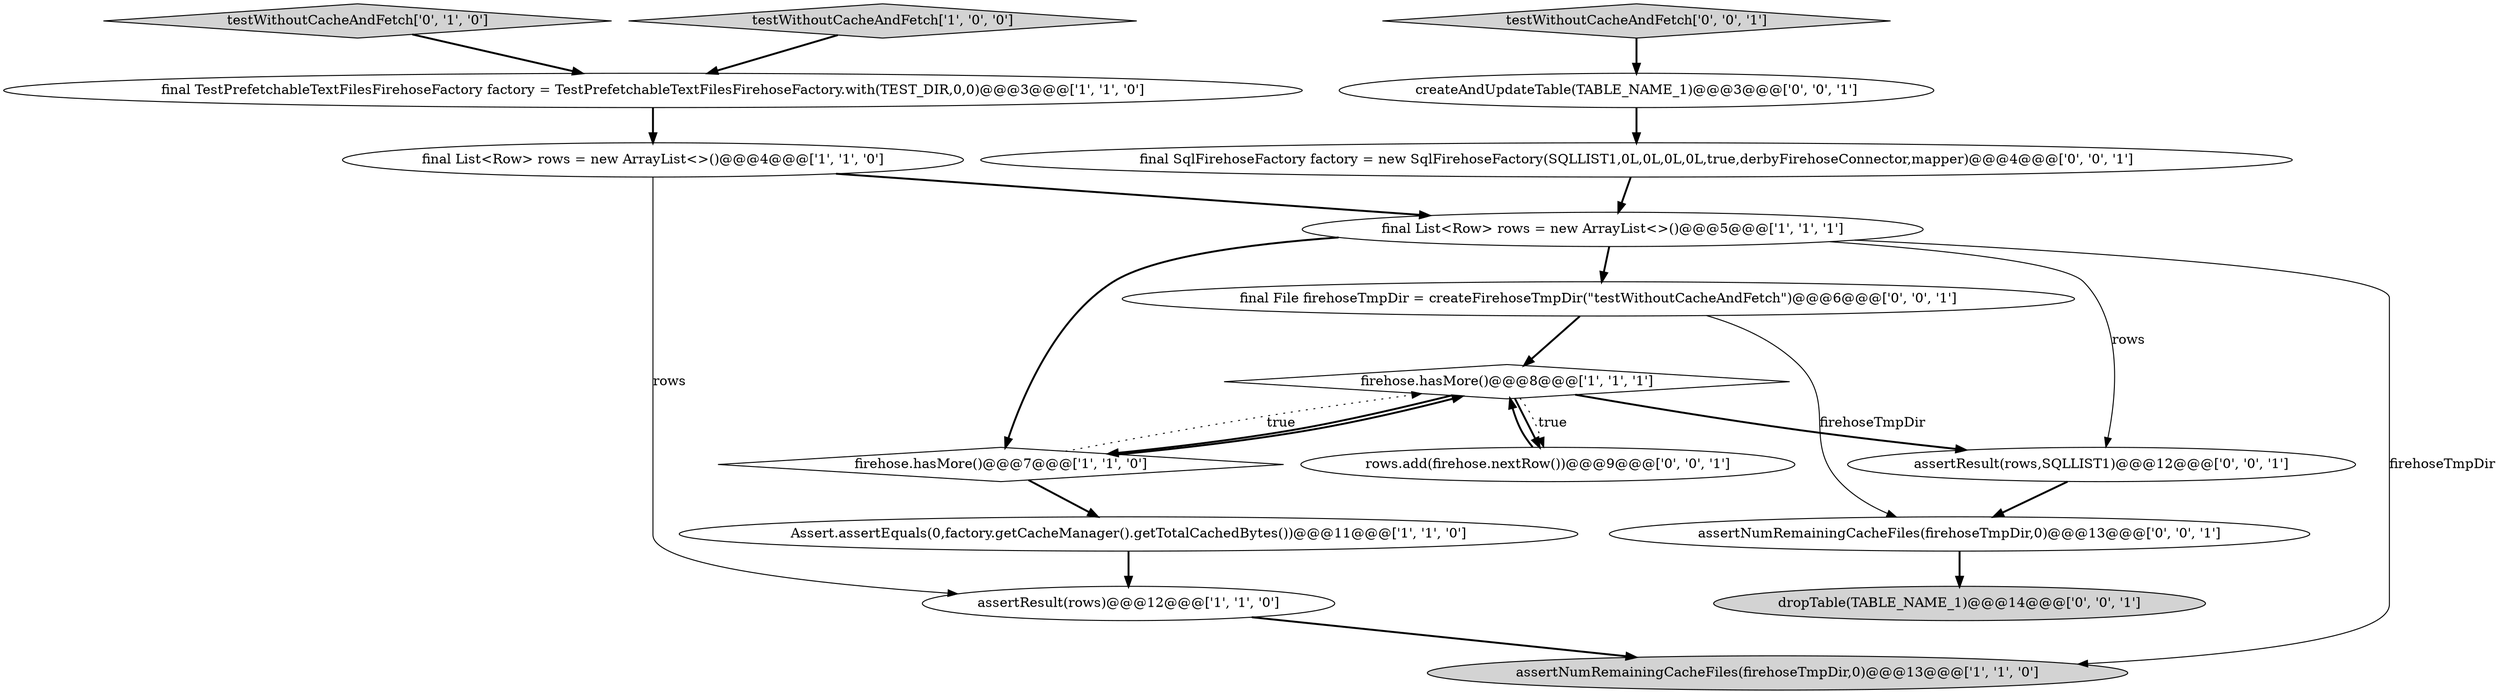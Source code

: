 digraph {
17 [style = filled, label = "final SqlFirehoseFactory factory = new SqlFirehoseFactory(SQLLIST1,0L,0L,0L,0L,true,derbyFirehoseConnector,mapper)@@@4@@@['0', '0', '1']", fillcolor = white, shape = ellipse image = "AAA0AAABBB3BBB"];
4 [style = filled, label = "testWithoutCacheAndFetch['1', '0', '0']", fillcolor = lightgray, shape = diamond image = "AAA0AAABBB1BBB"];
5 [style = filled, label = "final List<Row> rows = new ArrayList<>()@@@4@@@['1', '1', '0']", fillcolor = white, shape = ellipse image = "AAA0AAABBB1BBB"];
8 [style = filled, label = "final TestPrefetchableTextFilesFirehoseFactory factory = TestPrefetchableTextFilesFirehoseFactory.with(TEST_DIR,0,0)@@@3@@@['1', '1', '0']", fillcolor = white, shape = ellipse image = "AAA0AAABBB1BBB"];
14 [style = filled, label = "final File firehoseTmpDir = createFirehoseTmpDir(\"testWithoutCacheAndFetch\")@@@6@@@['0', '0', '1']", fillcolor = white, shape = ellipse image = "AAA0AAABBB3BBB"];
2 [style = filled, label = "assertNumRemainingCacheFiles(firehoseTmpDir,0)@@@13@@@['1', '1', '0']", fillcolor = lightgray, shape = ellipse image = "AAA0AAABBB1BBB"];
12 [style = filled, label = "createAndUpdateTable(TABLE_NAME_1)@@@3@@@['0', '0', '1']", fillcolor = white, shape = ellipse image = "AAA0AAABBB3BBB"];
15 [style = filled, label = "rows.add(firehose.nextRow())@@@9@@@['0', '0', '1']", fillcolor = white, shape = ellipse image = "AAA0AAABBB3BBB"];
0 [style = filled, label = "firehose.hasMore()@@@8@@@['1', '1', '1']", fillcolor = white, shape = diamond image = "AAA0AAABBB1BBB"];
9 [style = filled, label = "testWithoutCacheAndFetch['0', '1', '0']", fillcolor = lightgray, shape = diamond image = "AAA0AAABBB2BBB"];
1 [style = filled, label = "assertResult(rows)@@@12@@@['1', '1', '0']", fillcolor = white, shape = ellipse image = "AAA0AAABBB1BBB"];
6 [style = filled, label = "firehose.hasMore()@@@7@@@['1', '1', '0']", fillcolor = white, shape = diamond image = "AAA0AAABBB1BBB"];
7 [style = filled, label = "Assert.assertEquals(0,factory.getCacheManager().getTotalCachedBytes())@@@11@@@['1', '1', '0']", fillcolor = white, shape = ellipse image = "AAA0AAABBB1BBB"];
16 [style = filled, label = "testWithoutCacheAndFetch['0', '0', '1']", fillcolor = lightgray, shape = diamond image = "AAA0AAABBB3BBB"];
10 [style = filled, label = "assertResult(rows,SQLLIST1)@@@12@@@['0', '0', '1']", fillcolor = white, shape = ellipse image = "AAA0AAABBB3BBB"];
3 [style = filled, label = "final List<Row> rows = new ArrayList<>()@@@5@@@['1', '1', '1']", fillcolor = white, shape = ellipse image = "AAA0AAABBB1BBB"];
11 [style = filled, label = "assertNumRemainingCacheFiles(firehoseTmpDir,0)@@@13@@@['0', '0', '1']", fillcolor = white, shape = ellipse image = "AAA0AAABBB3BBB"];
13 [style = filled, label = "dropTable(TABLE_NAME_1)@@@14@@@['0', '0', '1']", fillcolor = lightgray, shape = ellipse image = "AAA0AAABBB3BBB"];
0->6 [style = bold, label=""];
3->2 [style = solid, label="firehoseTmpDir"];
14->11 [style = solid, label="firehoseTmpDir"];
3->14 [style = bold, label=""];
8->5 [style = bold, label=""];
6->0 [style = bold, label=""];
4->8 [style = bold, label=""];
14->0 [style = bold, label=""];
10->11 [style = bold, label=""];
17->3 [style = bold, label=""];
3->6 [style = bold, label=""];
6->0 [style = dotted, label="true"];
0->10 [style = bold, label=""];
16->12 [style = bold, label=""];
12->17 [style = bold, label=""];
0->15 [style = bold, label=""];
15->0 [style = bold, label=""];
0->15 [style = dotted, label="true"];
11->13 [style = bold, label=""];
5->3 [style = bold, label=""];
7->1 [style = bold, label=""];
9->8 [style = bold, label=""];
6->7 [style = bold, label=""];
3->10 [style = solid, label="rows"];
1->2 [style = bold, label=""];
5->1 [style = solid, label="rows"];
}
